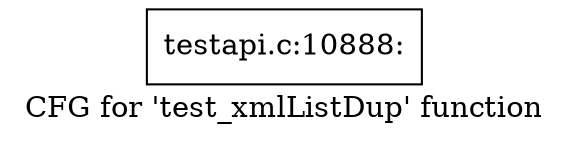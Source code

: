 digraph "CFG for 'test_xmlListDup' function" {
	label="CFG for 'test_xmlListDup' function";

	Node0x41aaca0 [shape=record,label="{testapi.c:10888:}"];
}
